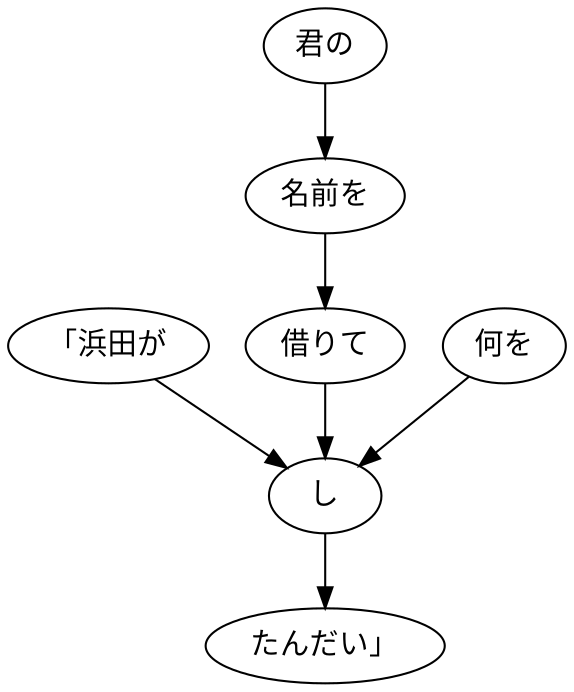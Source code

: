 digraph graph7276 {
	node0 [label="「浜田が"];
	node1 [label="君の"];
	node2 [label="名前を"];
	node3 [label="借りて"];
	node4 [label="何を"];
	node5 [label="し"];
	node6 [label="たんだい」"];
	node0 -> node5;
	node1 -> node2;
	node2 -> node3;
	node3 -> node5;
	node4 -> node5;
	node5 -> node6;
}
